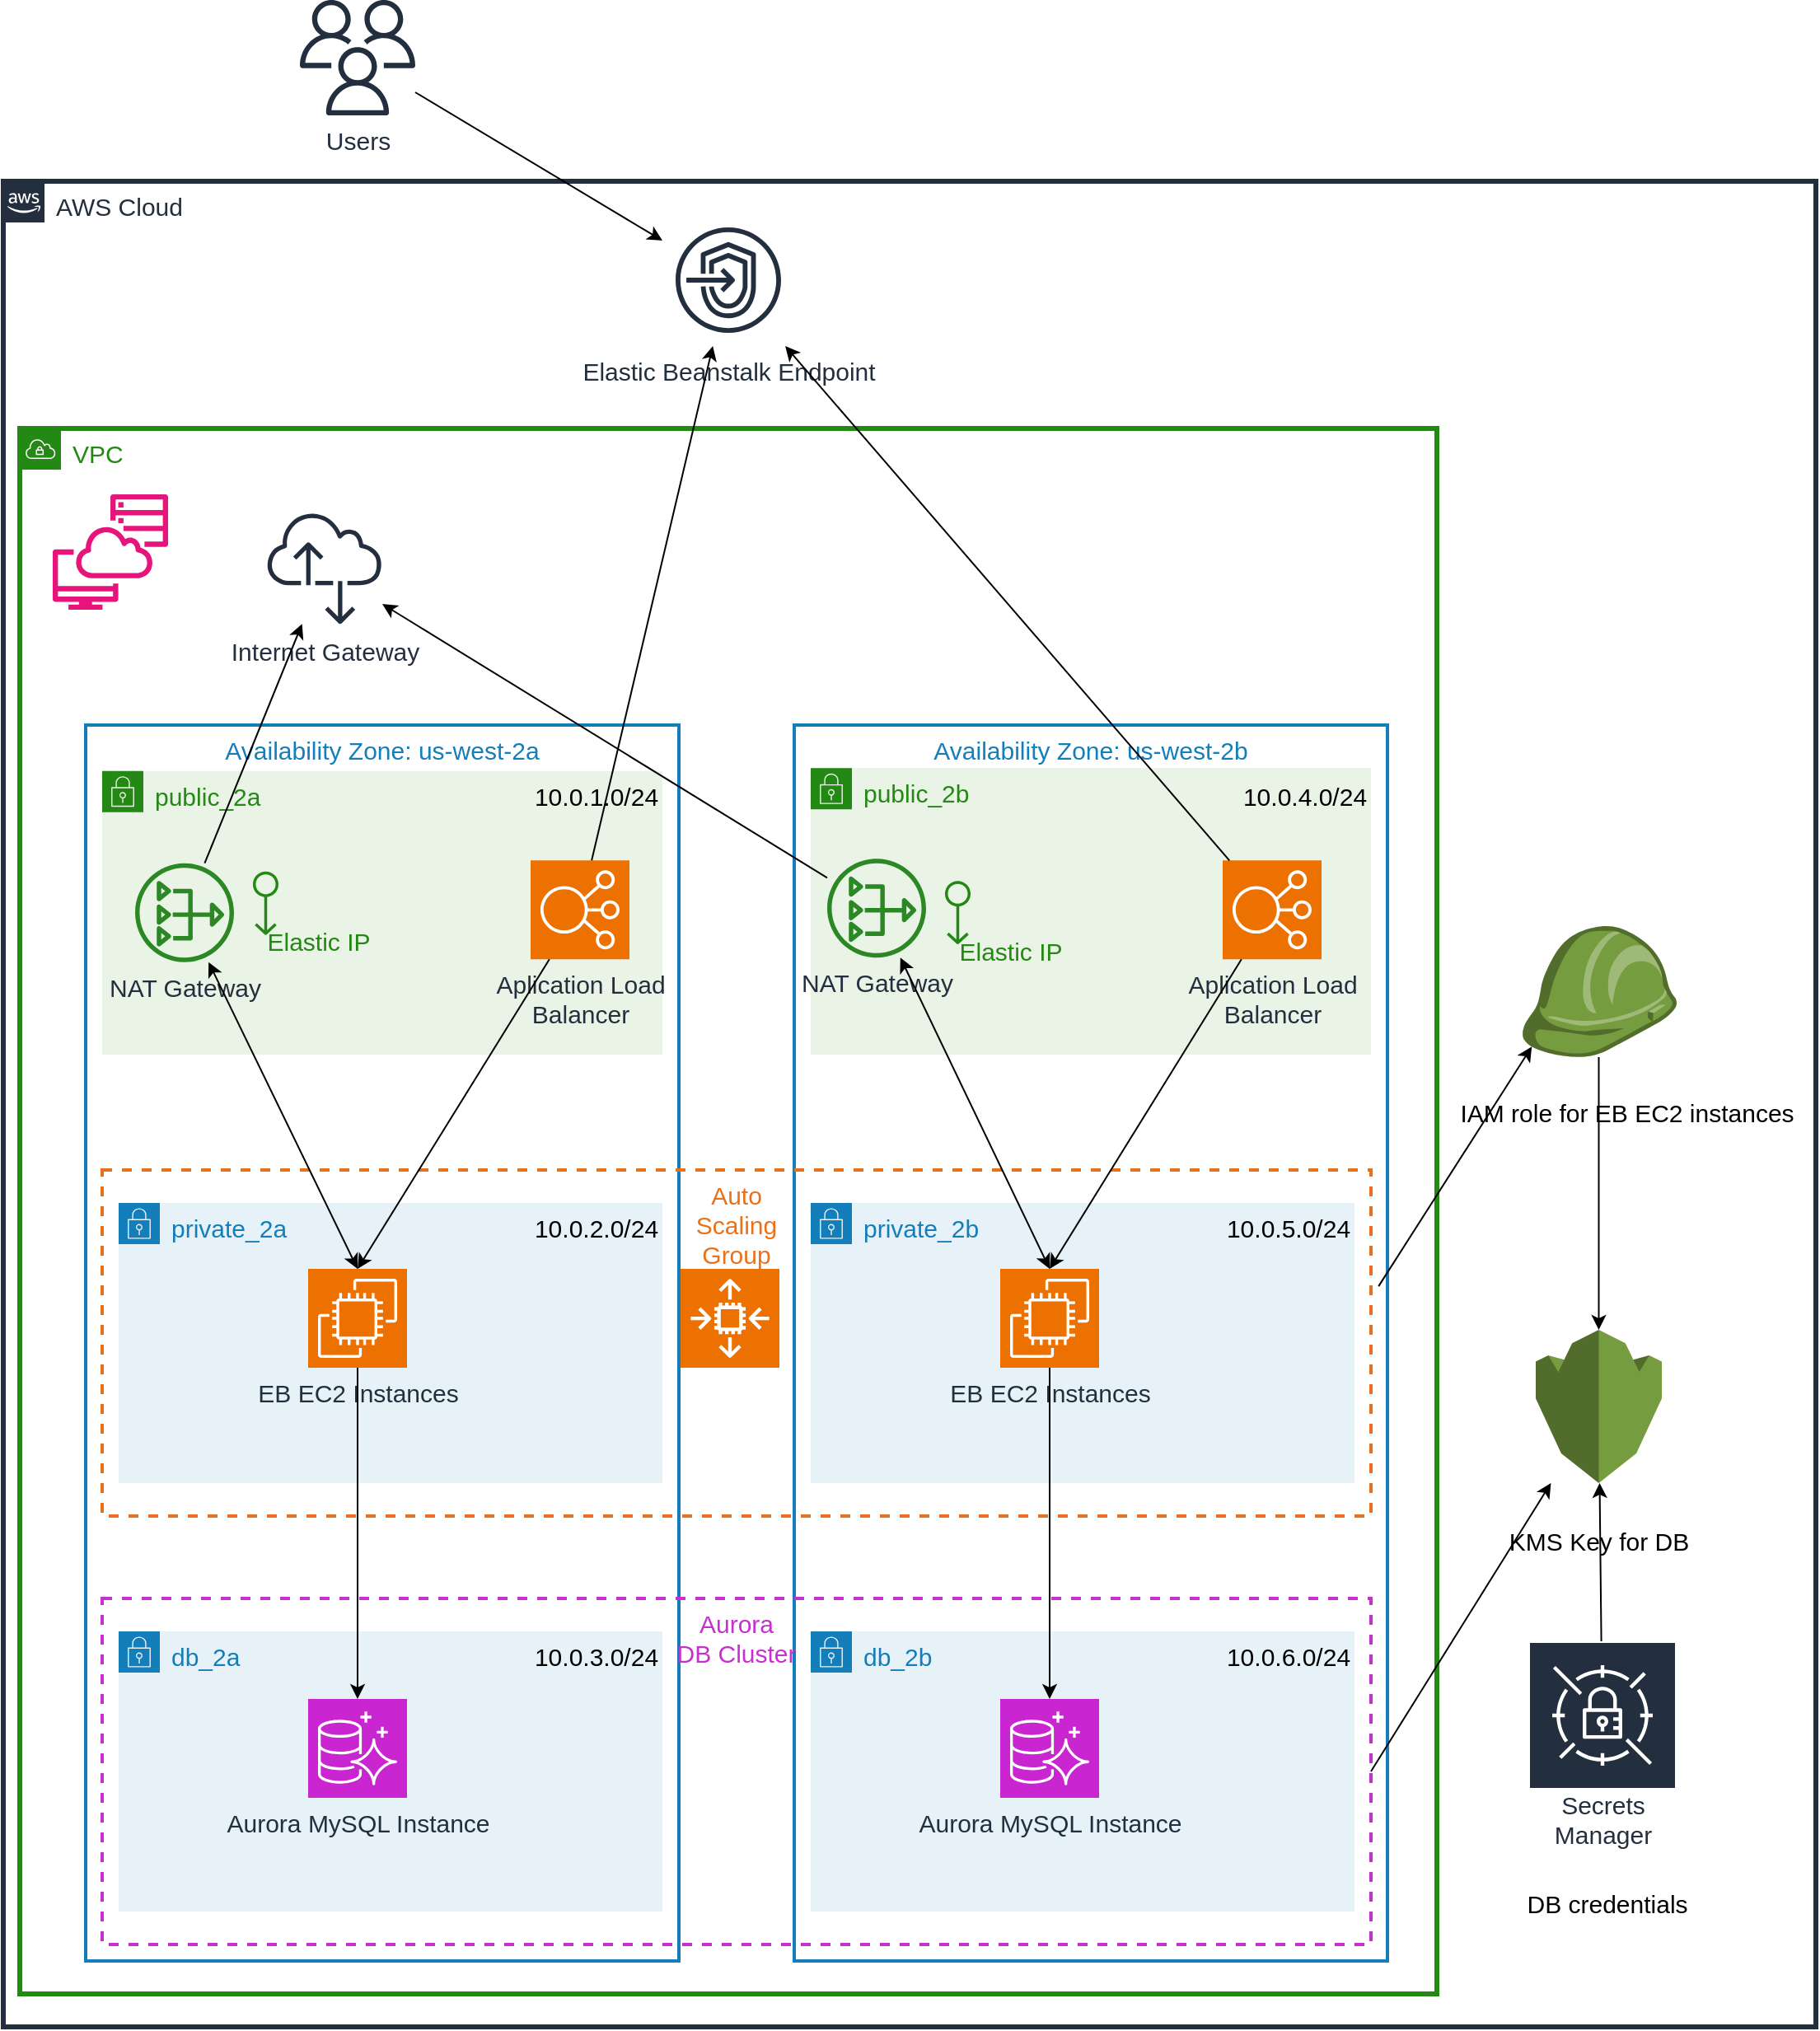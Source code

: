 <mxfile version="22.0.3" type="device">
  <diagram id="jrXY4hO8n29qiqvIHeQG" name="Page-1">
    <mxGraphModel dx="1468" dy="2318" grid="1" gridSize="10" guides="1" tooltips="1" connect="1" arrows="1" fold="1" page="0" pageScale="1" pageWidth="827" pageHeight="1169" background="#ffffff" math="0" shadow="0">
      <root>
        <mxCell id="0" />
        <mxCell id="1" parent="0" />
        <mxCell id="vX37YWDCJLkcGAk2SmuX-3" value="AWS Cloud" style="points=[[0,0],[0.25,0],[0.5,0],[0.75,0],[1,0],[1,0.25],[1,0.5],[1,0.75],[1,1],[0.75,1],[0.5,1],[0.25,1],[0,1],[0,0.75],[0,0.5],[0,0.25]];outlineConnect=0;gradientColor=none;html=1;whiteSpace=wrap;fontSize=15;fontStyle=0;shape=mxgraph.aws4.group;grIcon=mxgraph.aws4.group_aws_cloud_alt;strokeColor=#232F3E;verticalAlign=top;align=left;spacingLeft=30;fontColor=#232F3E;dashed=0;fillColor=none;strokeWidth=3;" parent="1" vertex="1">
          <mxGeometry x="100" y="-1020" width="1100" height="1120" as="geometry" />
        </mxCell>
        <mxCell id="vX37YWDCJLkcGAk2SmuX-21" value="&lt;font color=&quot;#248814&quot; style=&quot;font-size: 15px;&quot;&gt;VPC&lt;/font&gt;" style="points=[[0,0],[0.25,0],[0.5,0],[0.75,0],[1,0],[1,0.25],[1,0.5],[1,0.75],[1,1],[0.75,1],[0.5,1],[0.25,1],[0,1],[0,0.75],[0,0.5],[0,0.25]];outlineConnect=0;gradientColor=none;html=1;whiteSpace=wrap;fontSize=15;fontStyle=0;shape=mxgraph.aws4.group;grIcon=mxgraph.aws4.group_vpc;strokeColor=#248814;fillColor=none;verticalAlign=top;align=left;spacingLeft=30;dashed=0;fontColor=#ea711a;strokeWidth=3;" parent="1" vertex="1">
          <mxGeometry x="110" y="-870" width="860" height="950" as="geometry" />
        </mxCell>
        <mxCell id="vX37YWDCJLkcGAk2SmuX-30" value="Availability Zone: us-west-2b" style="strokeColor=#147EBA;verticalAlign=top;fontStyle=0;fontColor=#147EBA;strokeWidth=2;fillColor=none;fontSize=15;" parent="1" vertex="1">
          <mxGeometry x="580" y="-690" width="360" height="750" as="geometry" />
        </mxCell>
        <mxCell id="vX37YWDCJLkcGAk2SmuX-29" value="Availability Zone: us-west-2a" style="strokeColor=#147EBA;verticalAlign=top;fontStyle=0;fontColor=#147EBA;strokeWidth=2;fillColor=none;fontSize=15;" parent="1" vertex="1">
          <mxGeometry x="150" y="-690" width="360" height="750" as="geometry" />
        </mxCell>
        <mxCell id="5G6M97Ru5O6IGqaMy1Rf-42" value="Aurora &#xa;DB Cluster" style="fillColor=none;strokeColor=#c630cd;dashed=1;verticalAlign=top;fontStyle=0;fontColor=#c630cd;strokeWidth=2;fontSize=15;" parent="1" vertex="1">
          <mxGeometry x="160" y="-160" width="770" height="210" as="geometry" />
        </mxCell>
        <mxCell id="5G6M97Ru5O6IGqaMy1Rf-26" value="db_2a&amp;nbsp;" style="points=[[0,0],[0.25,0],[0.5,0],[0.75,0],[1,0],[1,0.25],[1,0.5],[1,0.75],[1,1],[0.75,1],[0.5,1],[0.25,1],[0,1],[0,0.75],[0,0.5],[0,0.25]];outlineConnect=0;gradientColor=none;html=1;whiteSpace=wrap;fontSize=15;fontStyle=0;shape=mxgraph.aws4.group;grIcon=mxgraph.aws4.group_security_group;grStroke=0;strokeColor=#147EBA;fillColor=#E6F2F8;verticalAlign=top;align=left;spacingLeft=30;fontColor=#147EBA;dashed=0;strokeWidth=1;" parent="1" vertex="1">
          <mxGeometry x="170" y="-140" width="330" height="170" as="geometry" />
        </mxCell>
        <mxCell id="5G6M97Ru5O6IGqaMy1Rf-52" value="" style="outlineConnect=0;gradientColor=none;dashed=0;verticalLabelPosition=bottom;verticalAlign=top;align=center;html=1;fontSize=15;fontStyle=0;aspect=fixed;shape=mxgraph.aws4.resourceIcon;resIcon=mxgraph.aws4.database;fillColor=none;strokeColor=#3334B9;fontColor=#3334B9;strokeWidth=1;" parent="1" vertex="1">
          <mxGeometry x="285" y="-100" width="60" height="60" as="geometry" />
        </mxCell>
        <mxCell id="vX37YWDCJLkcGAk2SmuX-2" value="Aurora MySQL Instance" style="sketch=0;points=[[0,0,0],[0.25,0,0],[0.5,0,0],[0.75,0,0],[1,0,0],[0,1,0],[0.25,1,0],[0.5,1,0],[0.75,1,0],[1,1,0],[0,0.25,0],[0,0.5,0],[0,0.75,0],[1,0.25,0],[1,0.5,0],[1,0.75,0]];outlineConnect=0;fontColor=#232F3E;fillColor=#C925D1;strokeColor=#ffffff;dashed=0;verticalLabelPosition=bottom;verticalAlign=top;align=center;html=1;fontSize=15;fontStyle=0;aspect=fixed;shape=mxgraph.aws4.resourceIcon;resIcon=mxgraph.aws4.aurora;strokeWidth=1;" parent="1" vertex="1">
          <mxGeometry x="285" y="-99" width="60" height="60" as="geometry" />
        </mxCell>
        <mxCell id="vX37YWDCJLkcGAk2SmuX-7" value="db_2b" style="points=[[0,0],[0.25,0],[0.5,0],[0.75,0],[1,0],[1,0.25],[1,0.5],[1,0.75],[1,1],[0.75,1],[0.5,1],[0.25,1],[0,1],[0,0.75],[0,0.5],[0,0.25]];outlineConnect=0;gradientColor=none;html=1;whiteSpace=wrap;fontSize=15;fontStyle=0;shape=mxgraph.aws4.group;grIcon=mxgraph.aws4.group_security_group;grStroke=0;strokeColor=#147EBA;fillColor=#E6F2F8;verticalAlign=top;align=left;spacingLeft=30;fontColor=#147EBA;dashed=0;strokeWidth=1;" parent="1" vertex="1">
          <mxGeometry x="590" y="-140" width="330" height="170" as="geometry" />
        </mxCell>
        <mxCell id="vX37YWDCJLkcGAk2SmuX-8" value="" style="outlineConnect=0;gradientColor=none;dashed=0;verticalLabelPosition=bottom;verticalAlign=top;align=center;html=1;fontSize=15;fontStyle=0;aspect=fixed;shape=mxgraph.aws4.resourceIcon;resIcon=mxgraph.aws4.database;fillColor=none;strokeColor=#3334B9;fontColor=#3334B9;strokeWidth=1;" parent="1" vertex="1">
          <mxGeometry x="705" y="-100" width="60" height="60" as="geometry" />
        </mxCell>
        <mxCell id="vX37YWDCJLkcGAk2SmuX-9" value="Aurora MySQL Instance" style="sketch=0;points=[[0,0,0],[0.25,0,0],[0.5,0,0],[0.75,0,0],[1,0,0],[0,1,0],[0.25,1,0],[0.5,1,0],[0.75,1,0],[1,1,0],[0,0.25,0],[0,0.5,0],[0,0.75,0],[1,0.25,0],[1,0.5,0],[1,0.75,0]];outlineConnect=0;fontColor=#232F3E;fillColor=#C925D1;strokeColor=#ffffff;dashed=0;verticalLabelPosition=bottom;verticalAlign=top;align=center;html=1;fontSize=15;fontStyle=0;aspect=fixed;shape=mxgraph.aws4.resourceIcon;resIcon=mxgraph.aws4.aurora;strokeWidth=1;" parent="1" vertex="1">
          <mxGeometry x="705" y="-99" width="60" height="60" as="geometry" />
        </mxCell>
        <mxCell id="vX37YWDCJLkcGAk2SmuX-11" value="Auto&#xa;Scaling&#xa;Group" style="fillColor=none;strokeColor=#ea711a;dashed=1;verticalAlign=top;fontStyle=0;fontColor=#ea711a;strokeWidth=2;fontSize=15;" parent="1" vertex="1">
          <mxGeometry x="160" y="-420" width="770" height="210" as="geometry" />
        </mxCell>
        <mxCell id="vX37YWDCJLkcGAk2SmuX-12" value="" style="sketch=0;points=[[0,0,0],[0.25,0,0],[0.5,0,0],[0.75,0,0],[1,0,0],[0,1,0],[0.25,1,0],[0.5,1,0],[0.75,1,0],[1,1,0],[0,0.25,0],[0,0.5,0],[0,0.75,0],[1,0.25,0],[1,0.5,0],[1,0.75,0]];outlineConnect=0;fontColor=#232F3E;fillColor=#ED7100;strokeColor=#ffffff;dashed=0;verticalLabelPosition=bottom;verticalAlign=top;align=center;html=1;fontSize=15;fontStyle=0;aspect=fixed;shape=mxgraph.aws4.resourceIcon;resIcon=mxgraph.aws4.auto_scaling2;strokeWidth=1;" parent="1" vertex="1">
          <mxGeometry x="511" y="-360" width="60" height="60" as="geometry" />
        </mxCell>
        <mxCell id="vX37YWDCJLkcGAk2SmuX-13" value="private_2a" style="points=[[0,0],[0.25,0],[0.5,0],[0.75,0],[1,0],[1,0.25],[1,0.5],[1,0.75],[1,1],[0.75,1],[0.5,1],[0.25,1],[0,1],[0,0.75],[0,0.5],[0,0.25]];outlineConnect=0;gradientColor=none;html=1;whiteSpace=wrap;fontSize=15;fontStyle=0;shape=mxgraph.aws4.group;grIcon=mxgraph.aws4.group_security_group;grStroke=0;strokeColor=#147EBA;fillColor=#E6F2F8;verticalAlign=top;align=left;spacingLeft=30;fontColor=#147EBA;dashed=0;strokeWidth=1;" parent="1" vertex="1">
          <mxGeometry x="170" y="-400" width="330" height="170" as="geometry" />
        </mxCell>
        <mxCell id="vX37YWDCJLkcGAk2SmuX-14" value="private_2b" style="points=[[0,0],[0.25,0],[0.5,0],[0.75,0],[1,0],[1,0.25],[1,0.5],[1,0.75],[1,1],[0.75,1],[0.5,1],[0.25,1],[0,1],[0,0.75],[0,0.5],[0,0.25]];outlineConnect=0;gradientColor=none;html=1;whiteSpace=wrap;fontSize=15;fontStyle=0;shape=mxgraph.aws4.group;grIcon=mxgraph.aws4.group_security_group;grStroke=0;strokeColor=#147EBA;fillColor=#E6F2F8;verticalAlign=top;align=left;spacingLeft=30;fontColor=#147EBA;dashed=0;strokeWidth=1;" parent="1" vertex="1">
          <mxGeometry x="590" y="-400" width="330" height="170" as="geometry" />
        </mxCell>
        <mxCell id="vX37YWDCJLkcGAk2SmuX-15" value="EB EC2 Instances" style="sketch=0;points=[[0,0,0],[0.25,0,0],[0.5,0,0],[0.75,0,0],[1,0,0],[0,1,0],[0.25,1,0],[0.5,1,0],[0.75,1,0],[1,1,0],[0,0.25,0],[0,0.5,0],[0,0.75,0],[1,0.25,0],[1,0.5,0],[1,0.75,0]];outlineConnect=0;fontColor=#232F3E;fillColor=#ED7100;strokeColor=#ffffff;dashed=0;verticalLabelPosition=bottom;verticalAlign=top;align=center;html=1;fontSize=15;fontStyle=0;aspect=fixed;shape=mxgraph.aws4.resourceIcon;resIcon=mxgraph.aws4.ec2;strokeWidth=1;" parent="1" vertex="1">
          <mxGeometry x="285" y="-360" width="60" height="60" as="geometry" />
        </mxCell>
        <mxCell id="vX37YWDCJLkcGAk2SmuX-16" value="EB EC2 Instances" style="sketch=0;points=[[0,0,0],[0.25,0,0],[0.5,0,0],[0.75,0,0],[1,0,0],[0,1,0],[0.25,1,0],[0.5,1,0],[0.75,1,0],[1,1,0],[0,0.25,0],[0,0.5,0],[0,0.75,0],[1,0.25,0],[1,0.5,0],[1,0.75,0]];outlineConnect=0;fontColor=#232F3E;fillColor=#ED7100;strokeColor=#ffffff;dashed=0;verticalLabelPosition=bottom;verticalAlign=top;align=center;html=1;fontSize=15;fontStyle=0;aspect=fixed;shape=mxgraph.aws4.resourceIcon;resIcon=mxgraph.aws4.ec2;strokeWidth=1;" parent="1" vertex="1">
          <mxGeometry x="705" y="-360" width="60" height="60" as="geometry" />
        </mxCell>
        <mxCell id="vX37YWDCJLkcGAk2SmuX-19" value="public_2a" style="points=[[0,0],[0.25,0],[0.5,0],[0.75,0],[1,0],[1,0.25],[1,0.5],[1,0.75],[1,1],[0.75,1],[0.5,1],[0.25,1],[0,1],[0,0.75],[0,0.5],[0,0.25]];outlineConnect=0;gradientColor=none;html=1;whiteSpace=wrap;fontSize=15;fontStyle=0;shape=mxgraph.aws4.group;grIcon=mxgraph.aws4.group_security_group;grStroke=0;strokeColor=#248814;fillColor=#E9F3E6;verticalAlign=top;align=left;spacingLeft=30;fontColor=#248814;dashed=0;strokeWidth=1;" parent="1" vertex="1">
          <mxGeometry x="160" y="-662.14" width="340" height="172.14" as="geometry" />
        </mxCell>
        <mxCell id="vX37YWDCJLkcGAk2SmuX-20" value="public_2b" style="points=[[0,0],[0.25,0],[0.5,0],[0.75,0],[1,0],[1,0.25],[1,0.5],[1,0.75],[1,1],[0.75,1],[0.5,1],[0.25,1],[0,1],[0,0.75],[0,0.5],[0,0.25]];outlineConnect=0;gradientColor=none;html=1;whiteSpace=wrap;fontSize=15;fontStyle=0;shape=mxgraph.aws4.group;grIcon=mxgraph.aws4.group_security_group;grStroke=0;strokeColor=#248814;fillColor=#E9F3E6;verticalAlign=top;align=left;spacingLeft=30;fontColor=#248814;dashed=0;strokeWidth=1;" parent="1" vertex="1">
          <mxGeometry x="590" y="-663.85" width="340" height="173.85" as="geometry" />
        </mxCell>
        <mxCell id="vX37YWDCJLkcGAk2SmuX-23" value="NAT Gateway" style="sketch=0;outlineConnect=0;fontColor=#232F3E;gradientColor=none;fillColor=#2c8725;strokeColor=none;dashed=0;verticalLabelPosition=bottom;verticalAlign=top;align=center;html=1;fontSize=15;fontStyle=0;aspect=fixed;pointerEvents=1;shape=mxgraph.aws4.nat_gateway;strokeWidth=1;" parent="1" vertex="1">
          <mxGeometry x="600" y="-608.85" width="60" height="60" as="geometry" />
        </mxCell>
        <mxCell id="vX37YWDCJLkcGAk2SmuX-25" value="NAT Gateway" style="sketch=0;outlineConnect=0;fontColor=#232F3E;gradientColor=none;fillColor=#2c8725;strokeColor=none;dashed=0;verticalLabelPosition=bottom;verticalAlign=top;align=center;html=1;fontSize=15;fontStyle=0;aspect=fixed;pointerEvents=1;shape=mxgraph.aws4.nat_gateway;strokeWidth=1;" parent="1" vertex="1">
          <mxGeometry x="180" y="-606.14" width="60" height="60" as="geometry" />
        </mxCell>
        <mxCell id="vX37YWDCJLkcGAk2SmuX-26" value="Aplication Load&lt;br style=&quot;font-size: 15px;&quot;&gt;Balancer" style="sketch=0;points=[[0,0,0],[0.25,0,0],[0.5,0,0],[0.75,0,0],[1,0,0],[0,1,0],[0.25,1,0],[0.5,1,0],[0.75,1,0],[1,1,0],[0,0.25,0],[0,0.5,0],[0,0.75,0],[1,0.25,0],[1,0.5,0],[1,0.75,0]];outlineConnect=0;fontColor=#232F3E;fillColor=#ED7100;strokeColor=#ffffff;dashed=0;verticalLabelPosition=bottom;verticalAlign=top;align=center;html=1;fontSize=15;fontStyle=0;aspect=fixed;shape=mxgraph.aws4.resourceIcon;resIcon=mxgraph.aws4.elastic_load_balancing;strokeWidth=1;" parent="1" vertex="1">
          <mxGeometry x="420" y="-607.85" width="60" height="60" as="geometry" />
        </mxCell>
        <mxCell id="vX37YWDCJLkcGAk2SmuX-28" value="Aplication Load&lt;br style=&quot;font-size: 15px;&quot;&gt;Balancer" style="sketch=0;points=[[0,0,0],[0.25,0,0],[0.5,0,0],[0.75,0,0],[1,0,0],[0,1,0],[0.25,1,0],[0.5,1,0],[0.75,1,0],[1,1,0],[0,0.25,0],[0,0.5,0],[0,0.75,0],[1,0.25,0],[1,0.5,0],[1,0.75,0]];outlineConnect=0;fontColor=#232F3E;fillColor=#ED7100;strokeColor=#ffffff;dashed=0;verticalLabelPosition=bottom;verticalAlign=top;align=center;html=1;fontSize=15;fontStyle=0;aspect=fixed;shape=mxgraph.aws4.resourceIcon;resIcon=mxgraph.aws4.elastic_load_balancing;strokeWidth=1;" parent="1" vertex="1">
          <mxGeometry x="840" y="-607.85" width="60" height="60" as="geometry" />
        </mxCell>
        <mxCell id="vX37YWDCJLkcGAk2SmuX-31" value="Internet Gateway" style="outlineConnect=0;fontColor=#232F3E;gradientColor=none;fillColor=#232F3E;strokeColor=none;dashed=0;verticalLabelPosition=bottom;verticalAlign=top;align=center;html=1;fontSize=15;fontStyle=0;aspect=fixed;pointerEvents=1;shape=mxgraph.aws4.internet_alt2;strokeWidth=1;" parent="1" vertex="1">
          <mxGeometry x="260" y="-820" width="70" height="70" as="geometry" />
        </mxCell>
        <mxCell id="vX37YWDCJLkcGAk2SmuX-32" value="Users" style="outlineConnect=0;fontColor=#232F3E;gradientColor=none;fillColor=#232F3E;strokeColor=none;dashed=0;verticalLabelPosition=bottom;verticalAlign=top;align=center;html=1;fontSize=15;fontStyle=0;aspect=fixed;pointerEvents=1;shape=mxgraph.aws4.users;strokeWidth=1;" parent="1" vertex="1">
          <mxGeometry x="280" y="-1130" width="70" height="70" as="geometry" />
        </mxCell>
        <mxCell id="vX37YWDCJLkcGAk2SmuX-33" value="Elastic IP" style="outlineConnect=0;gradientColor=none;strokeColor=#248814;dashed=0;verticalLabelPosition=bottom;verticalAlign=middle;align=center;html=1;fontSize=15;fontStyle=0;aspect=fixed;pointerEvents=1;shape=mxgraph.aws4.elastic_ip_address;rotation=90;spacingLeft=30;fillColor=#248814;fontColor=#248814;horizontal=0;labelPosition=center;spacingTop=46;strokeWidth=1;" parent="1" vertex="1">
          <mxGeometry x="240.0" y="-590" width="38.49" height="16.29" as="geometry" />
        </mxCell>
        <mxCell id="vX37YWDCJLkcGAk2SmuX-34" value="Elastic IP" style="outlineConnect=0;gradientColor=none;strokeColor=#248814;dashed=0;verticalLabelPosition=bottom;verticalAlign=middle;align=center;html=1;fontSize=15;fontStyle=0;aspect=fixed;pointerEvents=1;shape=mxgraph.aws4.elastic_ip_address;rotation=90;spacingLeft=30;fillColor=#248814;fontColor=#248814;horizontal=0;labelPosition=center;spacingTop=46;strokeWidth=1;" parent="1" vertex="1">
          <mxGeometry x="660.0" y="-584.28" width="38.49" height="16.29" as="geometry" />
        </mxCell>
        <mxCell id="d25eldFxu4X1imhtcSLH-1" value="10.0.1.0/24" style="text;html=1;strokeColor=none;fillColor=none;align=center;verticalAlign=middle;whiteSpace=wrap;rounded=0;strokeWidth=1;fontSize=15;fontStyle=0" parent="1" vertex="1">
          <mxGeometry x="430" y="-662.14" width="60" height="30" as="geometry" />
        </mxCell>
        <mxCell id="d25eldFxu4X1imhtcSLH-2" value="10.0.4.0/24" style="text;html=1;strokeColor=none;fillColor=none;align=center;verticalAlign=middle;whiteSpace=wrap;rounded=0;strokeWidth=1;fontSize=15;fontStyle=0" parent="1" vertex="1">
          <mxGeometry x="860" y="-662.14" width="60" height="30" as="geometry" />
        </mxCell>
        <mxCell id="d25eldFxu4X1imhtcSLH-3" value="10.0.2.0/24" style="text;html=1;strokeColor=none;fillColor=none;align=center;verticalAlign=middle;whiteSpace=wrap;rounded=0;strokeWidth=1;fontSize=15;fontStyle=0" parent="1" vertex="1">
          <mxGeometry x="430" y="-400" width="60" height="30" as="geometry" />
        </mxCell>
        <mxCell id="d25eldFxu4X1imhtcSLH-4" value="10.0.5.0/24" style="text;html=1;strokeColor=none;fillColor=none;align=center;verticalAlign=middle;whiteSpace=wrap;rounded=0;strokeWidth=1;fontSize=15;fontStyle=0" parent="1" vertex="1">
          <mxGeometry x="850" y="-400" width="60" height="30" as="geometry" />
        </mxCell>
        <mxCell id="d25eldFxu4X1imhtcSLH-5" value="10.0.3.0/24" style="text;html=1;strokeColor=none;fillColor=none;align=center;verticalAlign=middle;whiteSpace=wrap;rounded=0;strokeWidth=1;fontSize=15;fontStyle=0" parent="1" vertex="1">
          <mxGeometry x="430" y="-140" width="60" height="30" as="geometry" />
        </mxCell>
        <mxCell id="d25eldFxu4X1imhtcSLH-6" value="10.0.6.0/24" style="text;html=1;strokeColor=none;fillColor=none;align=center;verticalAlign=middle;whiteSpace=wrap;rounded=0;strokeWidth=1;fontSize=15;fontStyle=0" parent="1" vertex="1">
          <mxGeometry x="850" y="-140" width="60" height="30" as="geometry" />
        </mxCell>
        <mxCell id="LYOI0oYy6tnpNPLDHsff-1" value="" style="outlineConnect=0;fontColor=#232F3E;gradientColor=none;fillColor=#E7157B;strokeColor=none;dashed=1;verticalLabelPosition=bottom;verticalAlign=top;align=center;html=1;fontSize=15;fontStyle=0;aspect=fixed;pointerEvents=1;shape=mxgraph.aws4.systems_manager_session_manager;shadow=0;strokeWidth=1;" parent="1" vertex="1">
          <mxGeometry x="130" y="-830" width="70" height="70" as="geometry" />
        </mxCell>
        <mxCell id="LYOI0oYy6tnpNPLDHsff-16" style="edgeStyle=orthogonalEdgeStyle;rounded=0;orthogonalLoop=1;jettySize=auto;html=1;entryX=0.5;entryY=0;entryDx=0;entryDy=0;entryPerimeter=0;strokeWidth=1;fontSize=15;fontStyle=0" parent="1" source="vX37YWDCJLkcGAk2SmuX-15" target="vX37YWDCJLkcGAk2SmuX-2" edge="1">
          <mxGeometry relative="1" as="geometry" />
        </mxCell>
        <mxCell id="LYOI0oYy6tnpNPLDHsff-17" style="edgeStyle=orthogonalEdgeStyle;rounded=0;orthogonalLoop=1;jettySize=auto;html=1;exitX=0.5;exitY=1;exitDx=0;exitDy=0;exitPerimeter=0;entryX=0.5;entryY=0;entryDx=0;entryDy=0;entryPerimeter=0;strokeWidth=1;fontSize=15;fontStyle=0" parent="1" source="vX37YWDCJLkcGAk2SmuX-16" target="vX37YWDCJLkcGAk2SmuX-9" edge="1">
          <mxGeometry relative="1" as="geometry" />
        </mxCell>
        <mxCell id="LYOI0oYy6tnpNPLDHsff-18" style="rounded=0;orthogonalLoop=1;jettySize=auto;html=1;strokeColor=default;exitX=0.5;exitY=0;exitDx=0;exitDy=0;exitPerimeter=0;startArrow=classic;startFill=1;strokeWidth=1;fontSize=15;fontStyle=0" parent="1" source="vX37YWDCJLkcGAk2SmuX-15" target="vX37YWDCJLkcGAk2SmuX-25" edge="1">
          <mxGeometry relative="1" as="geometry" />
        </mxCell>
        <mxCell id="LYOI0oYy6tnpNPLDHsff-19" style="rounded=0;orthogonalLoop=1;jettySize=auto;html=1;entryX=0.5;entryY=0;entryDx=0;entryDy=0;entryPerimeter=0;strokeWidth=1;fontSize=15;fontStyle=0" parent="1" source="vX37YWDCJLkcGAk2SmuX-26" target="vX37YWDCJLkcGAk2SmuX-15" edge="1">
          <mxGeometry relative="1" as="geometry" />
        </mxCell>
        <mxCell id="LYOI0oYy6tnpNPLDHsff-20" style="rounded=0;orthogonalLoop=1;jettySize=auto;html=1;entryX=0.5;entryY=0;entryDx=0;entryDy=0;entryPerimeter=0;strokeWidth=1;fontSize=15;fontStyle=0" parent="1" source="vX37YWDCJLkcGAk2SmuX-28" target="vX37YWDCJLkcGAk2SmuX-16" edge="1">
          <mxGeometry relative="1" as="geometry" />
        </mxCell>
        <mxCell id="LYOI0oYy6tnpNPLDHsff-21" style="rounded=0;orthogonalLoop=1;jettySize=auto;html=1;startArrow=classic;startFill=1;exitX=0.5;exitY=0;exitDx=0;exitDy=0;exitPerimeter=0;strokeWidth=1;fontSize=15;fontStyle=0" parent="1" source="vX37YWDCJLkcGAk2SmuX-16" target="vX37YWDCJLkcGAk2SmuX-23" edge="1">
          <mxGeometry relative="1" as="geometry" />
        </mxCell>
        <mxCell id="4YY34YcDVX_1eZAxeRPE-4" value="" style="outlineConnect=0;dashed=0;verticalLabelPosition=bottom;verticalAlign=top;align=center;html=1;shape=mxgraph.aws3.kms;fillColor=#759C3E;gradientColor=none;strokeWidth=1;fontSize=15;fontStyle=0" vertex="1" parent="1">
          <mxGeometry x="1030" y="-323" width="76.5" height="93" as="geometry" />
        </mxCell>
        <mxCell id="4YY34YcDVX_1eZAxeRPE-6" value="" style="outlineConnect=0;dashed=0;verticalLabelPosition=bottom;verticalAlign=top;align=center;html=1;shape=mxgraph.aws3.role;fillColor=#759C3E;gradientColor=none;strokeWidth=1;fontSize=15;fontStyle=0" vertex="1" parent="1">
          <mxGeometry x="1021" y="-567.99" width="94.5" height="79.5" as="geometry" />
        </mxCell>
        <mxCell id="4YY34YcDVX_1eZAxeRPE-7" value="AWS Secrets Manager" style="sketch=0;outlineConnect=0;fontColor=#232F3E;gradientColor=none;strokeColor=#ffffff;fillColor=#232F3E;dashed=0;verticalLabelPosition=middle;verticalAlign=bottom;align=center;html=1;whiteSpace=wrap;fontSize=15;fontStyle=0;spacing=3;shape=mxgraph.aws4.productIcon;prIcon=mxgraph.aws4.secrets_manager;strokeWidth=1;" vertex="1" parent="1">
          <mxGeometry x="1025.5" y="-134" width="90" height="130" as="geometry" />
        </mxCell>
        <mxCell id="4YY34YcDVX_1eZAxeRPE-16" value="IAM role for EB EC2 instances" style="text;html=1;align=center;verticalAlign=middle;resizable=0;points=[];autosize=1;strokeColor=none;fillColor=none;strokeWidth=1;fontSize=15;fontStyle=0" vertex="1" parent="1">
          <mxGeometry x="970" y="-470" width="230" height="30" as="geometry" />
        </mxCell>
        <mxCell id="4YY34YcDVX_1eZAxeRPE-17" value="KMS Key for DB" style="text;html=1;align=center;verticalAlign=middle;resizable=0;points=[];autosize=1;strokeColor=none;fillColor=none;strokeWidth=1;fontSize=15;fontStyle=0" vertex="1" parent="1">
          <mxGeometry x="1003.25" y="-210" width="130" height="30" as="geometry" />
        </mxCell>
        <mxCell id="4YY34YcDVX_1eZAxeRPE-18" value="DB credentials" style="text;html=1;align=center;verticalAlign=middle;resizable=0;points=[];autosize=1;strokeColor=none;fillColor=none;strokeWidth=1;fontSize=15;fontStyle=0" vertex="1" parent="1">
          <mxGeometry x="1013.25" y="10" width="120" height="30" as="geometry" />
        </mxCell>
        <mxCell id="4YY34YcDVX_1eZAxeRPE-21" value="Elastic Beanstalk Endpoint" style="sketch=0;outlineConnect=0;fontColor=#232F3E;gradientColor=none;strokeColor=#232F3E;fillColor=#ffffff;dashed=0;verticalLabelPosition=bottom;verticalAlign=top;align=center;html=1;fontSize=15;fontStyle=0;aspect=fixed;shape=mxgraph.aws4.resourceIcon;resIcon=mxgraph.aws4.endpoints;strokeWidth=1;" vertex="1" parent="1">
          <mxGeometry x="500" y="-1000" width="80" height="80" as="geometry" />
        </mxCell>
        <mxCell id="4YY34YcDVX_1eZAxeRPE-25" value="" style="endArrow=classic;html=1;rounded=0;strokeWidth=1;fontSize=15;fontStyle=0" edge="1" parent="1" source="vX37YWDCJLkcGAk2SmuX-25" target="vX37YWDCJLkcGAk2SmuX-31">
          <mxGeometry width="50" height="50" relative="1" as="geometry">
            <mxPoint x="285" y="-585.28" as="sourcePoint" />
            <mxPoint x="335" y="-635.28" as="targetPoint" />
          </mxGeometry>
        </mxCell>
        <mxCell id="4YY34YcDVX_1eZAxeRPE-26" value="" style="endArrow=classic;html=1;rounded=0;strokeWidth=1;fontSize=15;fontStyle=0" edge="1" parent="1" source="vX37YWDCJLkcGAk2SmuX-26" target="4YY34YcDVX_1eZAxeRPE-21">
          <mxGeometry width="50" height="50" relative="1" as="geometry">
            <mxPoint x="231" y="-596" as="sourcePoint" />
            <mxPoint x="296" y="-773" as="targetPoint" />
          </mxGeometry>
        </mxCell>
        <mxCell id="4YY34YcDVX_1eZAxeRPE-28" value="" style="endArrow=classic;html=1;rounded=0;strokeWidth=1;fontSize=15;fontStyle=0" edge="1" parent="1" source="vX37YWDCJLkcGAk2SmuX-28" target="4YY34YcDVX_1eZAxeRPE-21">
          <mxGeometry width="50" height="50" relative="1" as="geometry">
            <mxPoint x="722" y="-642" as="sourcePoint" />
            <mxPoint x="420" y="-860" as="targetPoint" />
          </mxGeometry>
        </mxCell>
        <mxCell id="4YY34YcDVX_1eZAxeRPE-30" value="" style="endArrow=classic;html=1;rounded=0;strokeWidth=1;fontSize=15;fontStyle=0" edge="1" parent="1" source="vX37YWDCJLkcGAk2SmuX-23" target="vX37YWDCJLkcGAk2SmuX-31">
          <mxGeometry width="50" height="50" relative="1" as="geometry">
            <mxPoint x="630" y="-571" as="sourcePoint" />
            <mxPoint x="328" y="-789" as="targetPoint" />
          </mxGeometry>
        </mxCell>
        <mxCell id="4YY34YcDVX_1eZAxeRPE-35" style="rounded=0;orthogonalLoop=1;jettySize=auto;html=1;entryX=0.07;entryY=0.92;entryDx=0;entryDy=0;entryPerimeter=0;exitX=1.006;exitY=0.336;exitDx=0;exitDy=0;exitPerimeter=0;strokeWidth=1;fontSize=15;fontStyle=0" edge="1" parent="1" source="vX37YWDCJLkcGAk2SmuX-11" target="4YY34YcDVX_1eZAxeRPE-6">
          <mxGeometry relative="1" as="geometry">
            <mxPoint x="861" y="-538" as="sourcePoint" />
            <mxPoint x="745" y="-350" as="targetPoint" />
          </mxGeometry>
        </mxCell>
        <mxCell id="4YY34YcDVX_1eZAxeRPE-38" style="rounded=0;orthogonalLoop=1;jettySize=auto;html=1;strokeWidth=1;fontSize=15;fontStyle=0" edge="1" parent="1" source="4YY34YcDVX_1eZAxeRPE-6" target="4YY34YcDVX_1eZAxeRPE-4">
          <mxGeometry relative="1" as="geometry">
            <mxPoint x="1019" y="-286" as="sourcePoint" />
            <mxPoint x="1111" y="-374" as="targetPoint" />
          </mxGeometry>
        </mxCell>
        <mxCell id="4YY34YcDVX_1eZAxeRPE-39" style="rounded=0;orthogonalLoop=1;jettySize=auto;html=1;exitX=1;exitY=0.5;exitDx=0;exitDy=0;strokeWidth=1;fontSize=15;fontStyle=0" edge="1" parent="1" source="5G6M97Ru5O6IGqaMy1Rf-42" target="4YY34YcDVX_1eZAxeRPE-4">
          <mxGeometry relative="1" as="geometry">
            <mxPoint x="1031.5" y="-30" as="sourcePoint" />
            <mxPoint x="1104.5" y="140" as="targetPoint" />
          </mxGeometry>
        </mxCell>
        <mxCell id="4YY34YcDVX_1eZAxeRPE-40" style="rounded=0;orthogonalLoop=1;jettySize=auto;html=1;strokeWidth=1;fontSize=15;fontStyle=0" edge="1" parent="1" source="4YY34YcDVX_1eZAxeRPE-7" target="4YY34YcDVX_1eZAxeRPE-4">
          <mxGeometry relative="1" as="geometry">
            <mxPoint x="1130" y="34" as="sourcePoint" />
            <mxPoint x="1338" y="-100" as="targetPoint" />
          </mxGeometry>
        </mxCell>
        <mxCell id="4YY34YcDVX_1eZAxeRPE-41" style="rounded=0;orthogonalLoop=1;jettySize=auto;html=1;strokeWidth=1;fontSize=15;fontStyle=0" edge="1" parent="1" source="vX37YWDCJLkcGAk2SmuX-32" target="4YY34YcDVX_1eZAxeRPE-21">
          <mxGeometry relative="1" as="geometry">
            <mxPoint x="278.49" y="-940" as="sourcePoint" />
            <mxPoint x="279.49" y="-1100" as="targetPoint" />
          </mxGeometry>
        </mxCell>
      </root>
    </mxGraphModel>
  </diagram>
</mxfile>
